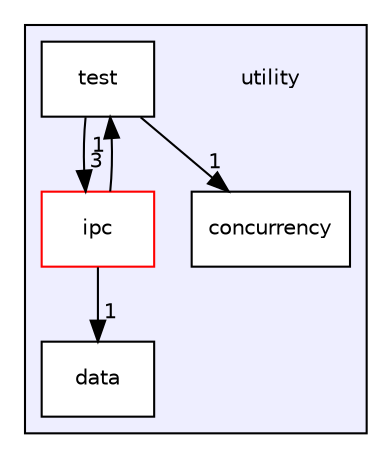digraph "utility" {
  compound=true
  node [ fontsize="10", fontname="Helvetica"];
  edge [ labelfontsize="10", labelfontname="Helvetica"];
  subgraph clusterdir_64e73385a8b7738563c26ce10415b58d {
    graph [ bgcolor="#eeeeff", pencolor="black", label="" URL="dir_64e73385a8b7738563c26ce10415b58d.html"];
    dir_64e73385a8b7738563c26ce10415b58d [shape=plaintext label="utility"];
  dir_43ee1e9bfec08b2f17d1e44e64983de0 [shape=box label="concurrency" fillcolor="white" style="filled" URL="dir_43ee1e9bfec08b2f17d1e44e64983de0.html"];
  dir_df92fb42f9adbd46bab64a555bc3fc2d [shape=box label="data" fillcolor="white" style="filled" URL="dir_df92fb42f9adbd46bab64a555bc3fc2d.html"];
  dir_8968767cef924d086e78218477bed6bf [shape=box label="ipc" fillcolor="white" style="filled" color="red" URL="dir_8968767cef924d086e78218477bed6bf.html"];
  dir_7b9a8a462e9f1d198d2349dcf3b7dd0f [shape=box label="test" fillcolor="white" style="filled" URL="dir_7b9a8a462e9f1d198d2349dcf3b7dd0f.html"];
  }
  dir_7b9a8a462e9f1d198d2349dcf3b7dd0f->dir_43ee1e9bfec08b2f17d1e44e64983de0 [headlabel="1", labeldistance=1.5 headhref="dir_000006_000008.html"];
  dir_7b9a8a462e9f1d198d2349dcf3b7dd0f->dir_8968767cef924d086e78218477bed6bf [headlabel="3", labeldistance=1.5 headhref="dir_000006_000004.html"];
  dir_8968767cef924d086e78218477bed6bf->dir_df92fb42f9adbd46bab64a555bc3fc2d [headlabel="1", labeldistance=1.5 headhref="dir_000004_000009.html"];
  dir_8968767cef924d086e78218477bed6bf->dir_7b9a8a462e9f1d198d2349dcf3b7dd0f [headlabel="1", labeldistance=1.5 headhref="dir_000004_000006.html"];
}
